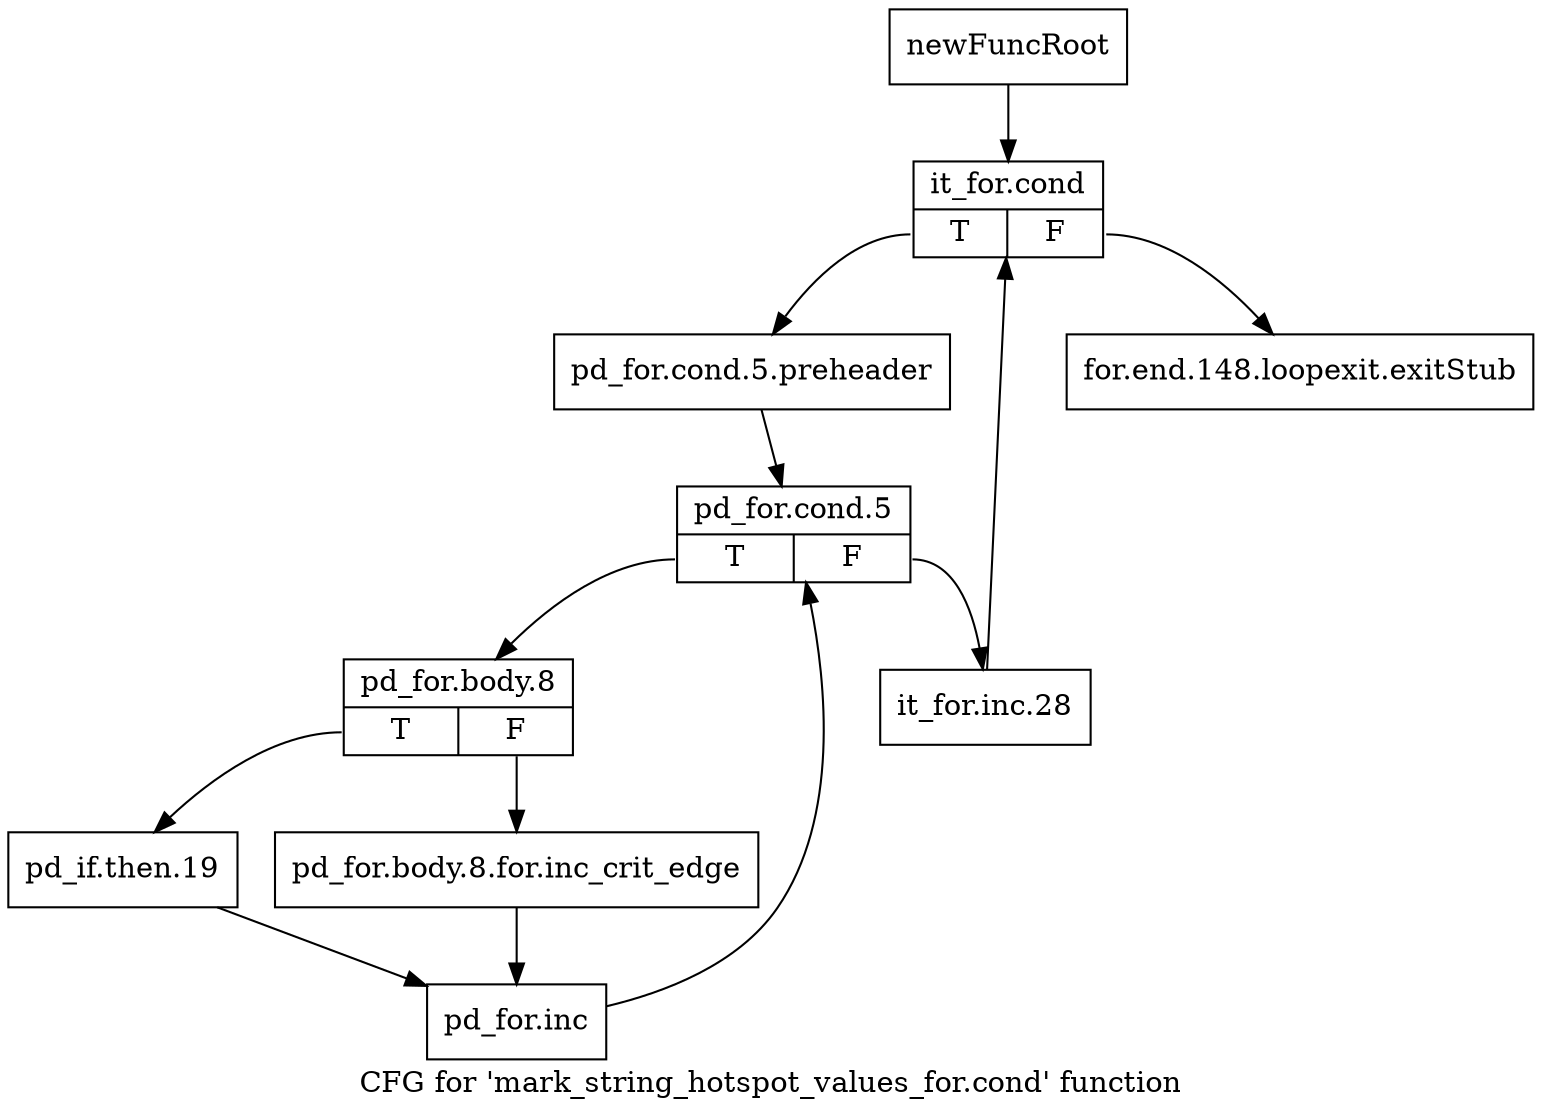 digraph "CFG for 'mark_string_hotspot_values_for.cond' function" {
	label="CFG for 'mark_string_hotspot_values_for.cond' function";

	Node0x4755810 [shape=record,label="{newFuncRoot}"];
	Node0x4755810 -> Node0x47558b0;
	Node0x4755860 [shape=record,label="{for.end.148.loopexit.exitStub}"];
	Node0x47558b0 [shape=record,label="{it_for.cond|{<s0>T|<s1>F}}"];
	Node0x47558b0:s0 -> Node0x4755900;
	Node0x47558b0:s1 -> Node0x4755860;
	Node0x4755900 [shape=record,label="{pd_for.cond.5.preheader}"];
	Node0x4755900 -> Node0x4755950;
	Node0x4755950 [shape=record,label="{pd_for.cond.5|{<s0>T|<s1>F}}"];
	Node0x4755950:s0 -> Node0x47559f0;
	Node0x4755950:s1 -> Node0x47559a0;
	Node0x47559a0 [shape=record,label="{it_for.inc.28}"];
	Node0x47559a0 -> Node0x47558b0;
	Node0x47559f0 [shape=record,label="{pd_for.body.8|{<s0>T|<s1>F}}"];
	Node0x47559f0:s0 -> Node0x4755a90;
	Node0x47559f0:s1 -> Node0x4755a40;
	Node0x4755a40 [shape=record,label="{pd_for.body.8.for.inc_crit_edge}"];
	Node0x4755a40 -> Node0x4755ae0;
	Node0x4755a90 [shape=record,label="{pd_if.then.19}"];
	Node0x4755a90 -> Node0x4755ae0;
	Node0x4755ae0 [shape=record,label="{pd_for.inc}"];
	Node0x4755ae0 -> Node0x4755950;
}
